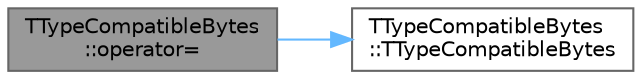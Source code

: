 digraph "TTypeCompatibleBytes::operator="
{
 // INTERACTIVE_SVG=YES
 // LATEX_PDF_SIZE
  bgcolor="transparent";
  edge [fontname=Helvetica,fontsize=10,labelfontname=Helvetica,labelfontsize=10];
  node [fontname=Helvetica,fontsize=10,shape=box,height=0.2,width=0.4];
  rankdir="LR";
  Node1 [id="Node000001",label="TTypeCompatibleBytes\l::operator=",height=0.2,width=0.4,color="gray40", fillcolor="grey60", style="filled", fontcolor="black",tooltip=" "];
  Node1 -> Node2 [id="edge1_Node000001_Node000002",color="steelblue1",style="solid",tooltip=" "];
  Node2 [id="Node000002",label="TTypeCompatibleBytes\l::TTypeCompatibleBytes",height=0.2,width=0.4,color="grey40", fillcolor="white", style="filled",URL="$d2/d00/structTTypeCompatibleBytes.html#aaf1df02f87e7ad58ffd88759a85bba68",tooltip=" "];
}
